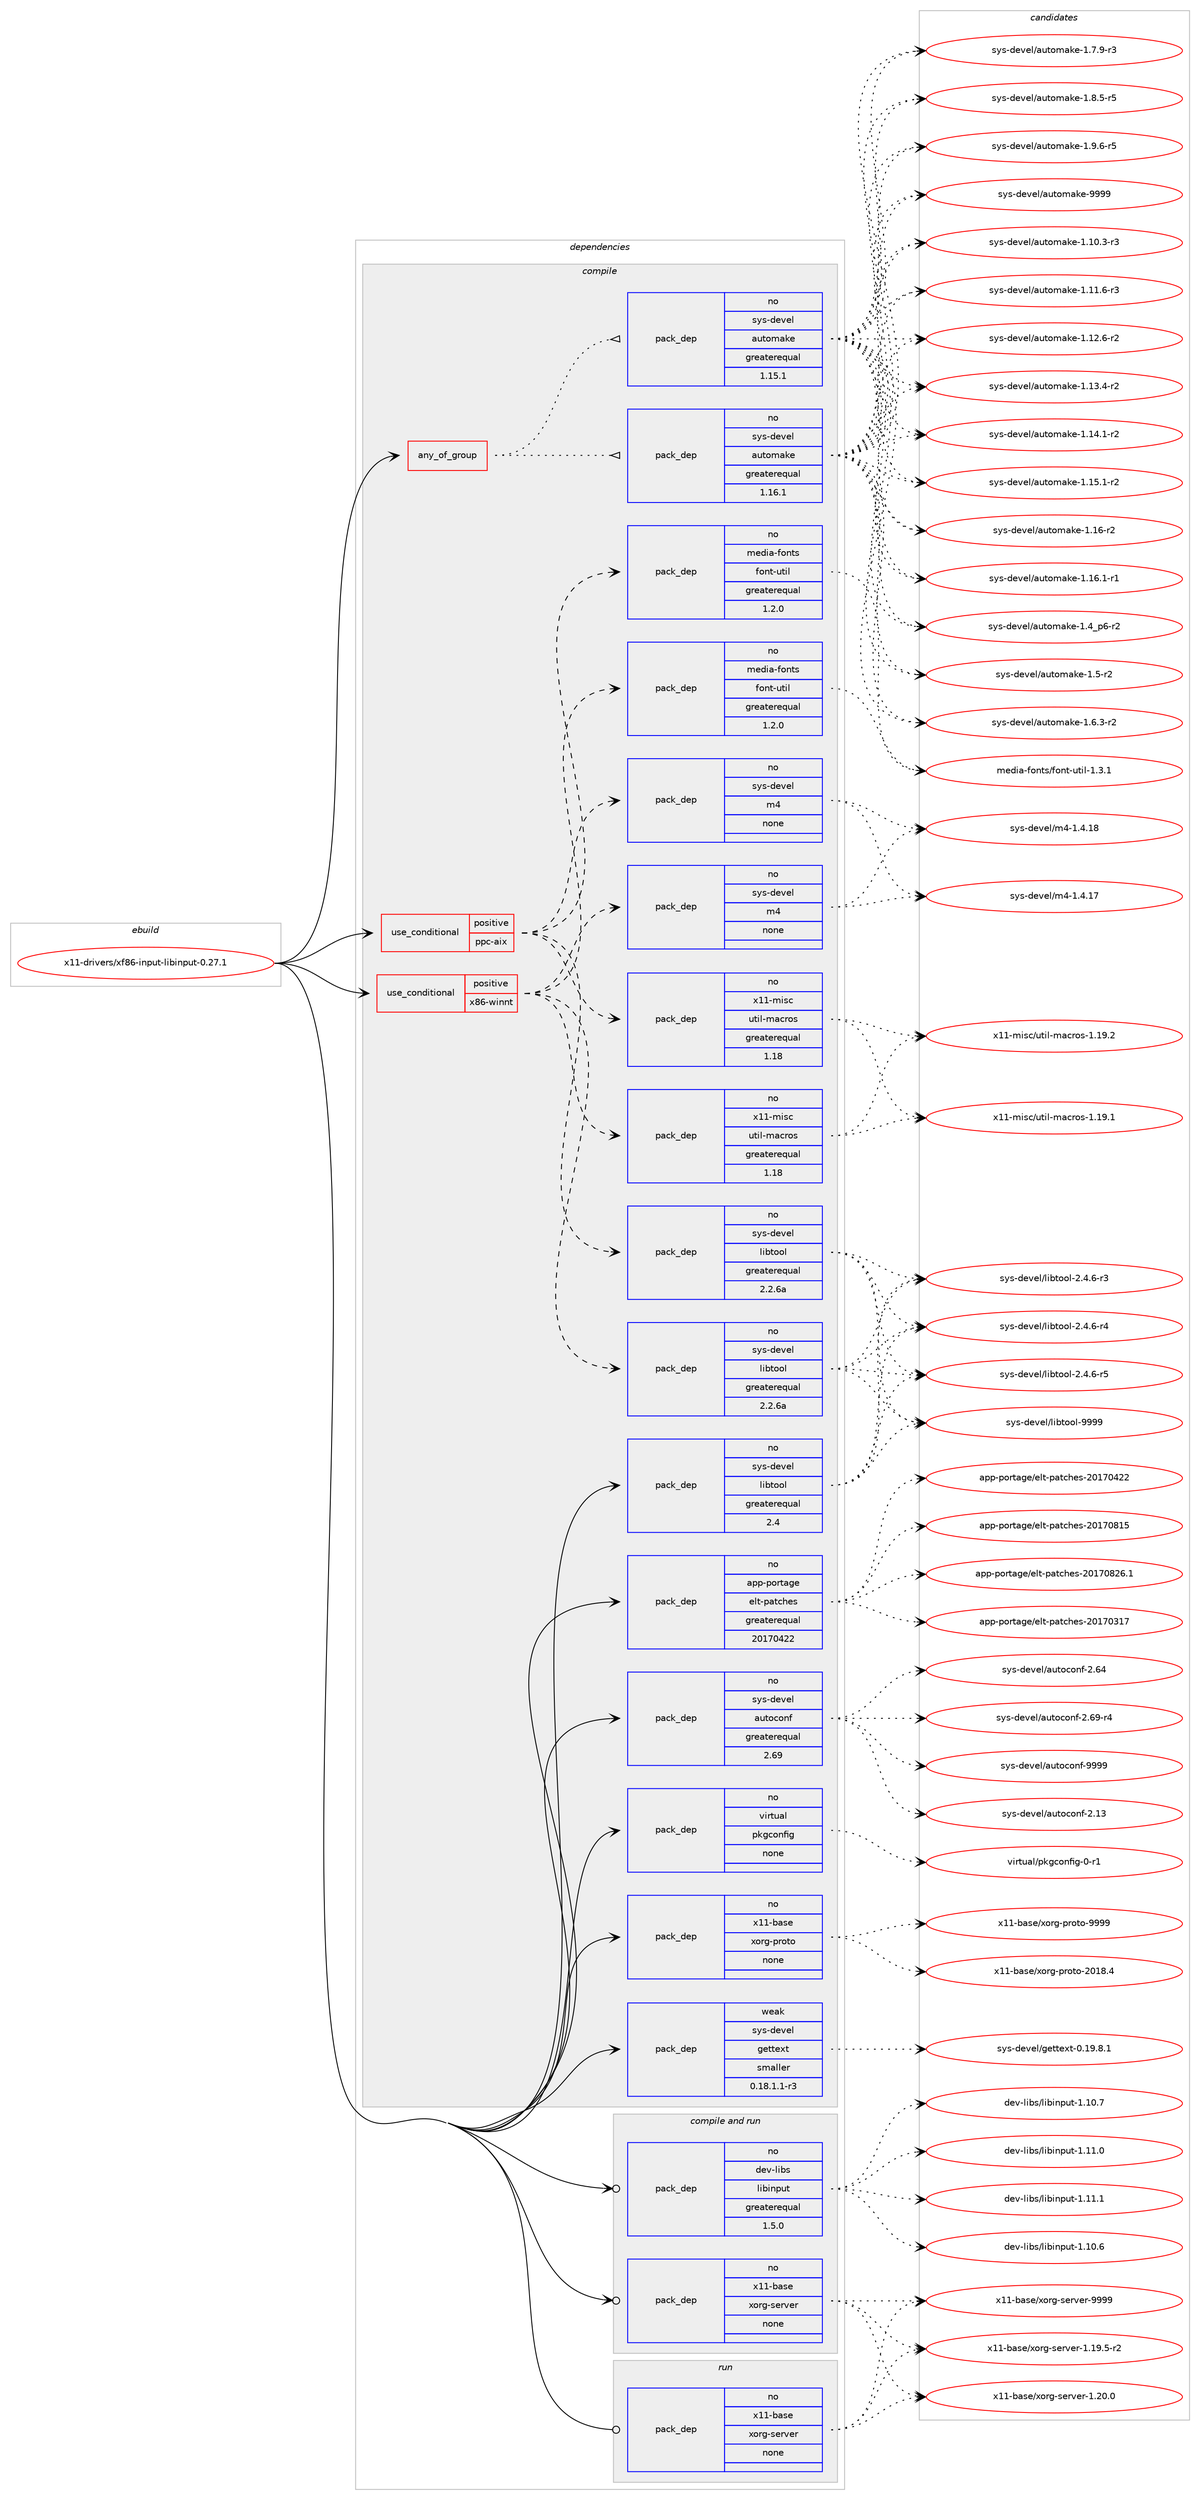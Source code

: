 digraph prolog {

# *************
# Graph options
# *************

newrank=true;
concentrate=true;
compound=true;
graph [rankdir=LR,fontname=Helvetica,fontsize=10,ranksep=1.5];#, ranksep=2.5, nodesep=0.2];
edge  [arrowhead=vee];
node  [fontname=Helvetica,fontsize=10];

# **********
# The ebuild
# **********

subgraph cluster_leftcol {
color=gray;
rank=same;
label=<<i>ebuild</i>>;
id [label="x11-drivers/xf86-input-libinput-0.27.1", color=red, width=4, href="../x11-drivers/xf86-input-libinput-0.27.1.svg"];
}

# ****************
# The dependencies
# ****************

subgraph cluster_midcol {
color=gray;
label=<<i>dependencies</i>>;
subgraph cluster_compile {
fillcolor="#eeeeee";
style=filled;
label=<<i>compile</i>>;
subgraph any106 {
dependency8320 [label=<<TABLE BORDER="0" CELLBORDER="1" CELLSPACING="0" CELLPADDING="4"><TR><TD CELLPADDING="10">any_of_group</TD></TR></TABLE>>, shape=none, color=red];subgraph pack6471 {
dependency8321 [label=<<TABLE BORDER="0" CELLBORDER="1" CELLSPACING="0" CELLPADDING="4" WIDTH="220"><TR><TD ROWSPAN="6" CELLPADDING="30">pack_dep</TD></TR><TR><TD WIDTH="110">no</TD></TR><TR><TD>sys-devel</TD></TR><TR><TD>automake</TD></TR><TR><TD>greaterequal</TD></TR><TR><TD>1.16.1</TD></TR></TABLE>>, shape=none, color=blue];
}
dependency8320:e -> dependency8321:w [weight=20,style="dotted",arrowhead="oinv"];
subgraph pack6472 {
dependency8322 [label=<<TABLE BORDER="0" CELLBORDER="1" CELLSPACING="0" CELLPADDING="4" WIDTH="220"><TR><TD ROWSPAN="6" CELLPADDING="30">pack_dep</TD></TR><TR><TD WIDTH="110">no</TD></TR><TR><TD>sys-devel</TD></TR><TR><TD>automake</TD></TR><TR><TD>greaterequal</TD></TR><TR><TD>1.15.1</TD></TR></TABLE>>, shape=none, color=blue];
}
dependency8320:e -> dependency8322:w [weight=20,style="dotted",arrowhead="oinv"];
}
id:e -> dependency8320:w [weight=20,style="solid",arrowhead="vee"];
subgraph cond1736 {
dependency8323 [label=<<TABLE BORDER="0" CELLBORDER="1" CELLSPACING="0" CELLPADDING="4"><TR><TD ROWSPAN="3" CELLPADDING="10">use_conditional</TD></TR><TR><TD>positive</TD></TR><TR><TD>ppc-aix</TD></TR></TABLE>>, shape=none, color=red];
subgraph pack6473 {
dependency8324 [label=<<TABLE BORDER="0" CELLBORDER="1" CELLSPACING="0" CELLPADDING="4" WIDTH="220"><TR><TD ROWSPAN="6" CELLPADDING="30">pack_dep</TD></TR><TR><TD WIDTH="110">no</TD></TR><TR><TD>sys-devel</TD></TR><TR><TD>libtool</TD></TR><TR><TD>greaterequal</TD></TR><TR><TD>2.2.6a</TD></TR></TABLE>>, shape=none, color=blue];
}
dependency8323:e -> dependency8324:w [weight=20,style="dashed",arrowhead="vee"];
subgraph pack6474 {
dependency8325 [label=<<TABLE BORDER="0" CELLBORDER="1" CELLSPACING="0" CELLPADDING="4" WIDTH="220"><TR><TD ROWSPAN="6" CELLPADDING="30">pack_dep</TD></TR><TR><TD WIDTH="110">no</TD></TR><TR><TD>sys-devel</TD></TR><TR><TD>m4</TD></TR><TR><TD>none</TD></TR><TR><TD></TD></TR></TABLE>>, shape=none, color=blue];
}
dependency8323:e -> dependency8325:w [weight=20,style="dashed",arrowhead="vee"];
subgraph pack6475 {
dependency8326 [label=<<TABLE BORDER="0" CELLBORDER="1" CELLSPACING="0" CELLPADDING="4" WIDTH="220"><TR><TD ROWSPAN="6" CELLPADDING="30">pack_dep</TD></TR><TR><TD WIDTH="110">no</TD></TR><TR><TD>x11-misc</TD></TR><TR><TD>util-macros</TD></TR><TR><TD>greaterequal</TD></TR><TR><TD>1.18</TD></TR></TABLE>>, shape=none, color=blue];
}
dependency8323:e -> dependency8326:w [weight=20,style="dashed",arrowhead="vee"];
subgraph pack6476 {
dependency8327 [label=<<TABLE BORDER="0" CELLBORDER="1" CELLSPACING="0" CELLPADDING="4" WIDTH="220"><TR><TD ROWSPAN="6" CELLPADDING="30">pack_dep</TD></TR><TR><TD WIDTH="110">no</TD></TR><TR><TD>media-fonts</TD></TR><TR><TD>font-util</TD></TR><TR><TD>greaterequal</TD></TR><TR><TD>1.2.0</TD></TR></TABLE>>, shape=none, color=blue];
}
dependency8323:e -> dependency8327:w [weight=20,style="dashed",arrowhead="vee"];
}
id:e -> dependency8323:w [weight=20,style="solid",arrowhead="vee"];
subgraph cond1737 {
dependency8328 [label=<<TABLE BORDER="0" CELLBORDER="1" CELLSPACING="0" CELLPADDING="4"><TR><TD ROWSPAN="3" CELLPADDING="10">use_conditional</TD></TR><TR><TD>positive</TD></TR><TR><TD>x86-winnt</TD></TR></TABLE>>, shape=none, color=red];
subgraph pack6477 {
dependency8329 [label=<<TABLE BORDER="0" CELLBORDER="1" CELLSPACING="0" CELLPADDING="4" WIDTH="220"><TR><TD ROWSPAN="6" CELLPADDING="30">pack_dep</TD></TR><TR><TD WIDTH="110">no</TD></TR><TR><TD>sys-devel</TD></TR><TR><TD>libtool</TD></TR><TR><TD>greaterequal</TD></TR><TR><TD>2.2.6a</TD></TR></TABLE>>, shape=none, color=blue];
}
dependency8328:e -> dependency8329:w [weight=20,style="dashed",arrowhead="vee"];
subgraph pack6478 {
dependency8330 [label=<<TABLE BORDER="0" CELLBORDER="1" CELLSPACING="0" CELLPADDING="4" WIDTH="220"><TR><TD ROWSPAN="6" CELLPADDING="30">pack_dep</TD></TR><TR><TD WIDTH="110">no</TD></TR><TR><TD>sys-devel</TD></TR><TR><TD>m4</TD></TR><TR><TD>none</TD></TR><TR><TD></TD></TR></TABLE>>, shape=none, color=blue];
}
dependency8328:e -> dependency8330:w [weight=20,style="dashed",arrowhead="vee"];
subgraph pack6479 {
dependency8331 [label=<<TABLE BORDER="0" CELLBORDER="1" CELLSPACING="0" CELLPADDING="4" WIDTH="220"><TR><TD ROWSPAN="6" CELLPADDING="30">pack_dep</TD></TR><TR><TD WIDTH="110">no</TD></TR><TR><TD>x11-misc</TD></TR><TR><TD>util-macros</TD></TR><TR><TD>greaterequal</TD></TR><TR><TD>1.18</TD></TR></TABLE>>, shape=none, color=blue];
}
dependency8328:e -> dependency8331:w [weight=20,style="dashed",arrowhead="vee"];
subgraph pack6480 {
dependency8332 [label=<<TABLE BORDER="0" CELLBORDER="1" CELLSPACING="0" CELLPADDING="4" WIDTH="220"><TR><TD ROWSPAN="6" CELLPADDING="30">pack_dep</TD></TR><TR><TD WIDTH="110">no</TD></TR><TR><TD>media-fonts</TD></TR><TR><TD>font-util</TD></TR><TR><TD>greaterequal</TD></TR><TR><TD>1.2.0</TD></TR></TABLE>>, shape=none, color=blue];
}
dependency8328:e -> dependency8332:w [weight=20,style="dashed",arrowhead="vee"];
}
id:e -> dependency8328:w [weight=20,style="solid",arrowhead="vee"];
subgraph pack6481 {
dependency8333 [label=<<TABLE BORDER="0" CELLBORDER="1" CELLSPACING="0" CELLPADDING="4" WIDTH="220"><TR><TD ROWSPAN="6" CELLPADDING="30">pack_dep</TD></TR><TR><TD WIDTH="110">no</TD></TR><TR><TD>app-portage</TD></TR><TR><TD>elt-patches</TD></TR><TR><TD>greaterequal</TD></TR><TR><TD>20170422</TD></TR></TABLE>>, shape=none, color=blue];
}
id:e -> dependency8333:w [weight=20,style="solid",arrowhead="vee"];
subgraph pack6482 {
dependency8334 [label=<<TABLE BORDER="0" CELLBORDER="1" CELLSPACING="0" CELLPADDING="4" WIDTH="220"><TR><TD ROWSPAN="6" CELLPADDING="30">pack_dep</TD></TR><TR><TD WIDTH="110">no</TD></TR><TR><TD>sys-devel</TD></TR><TR><TD>autoconf</TD></TR><TR><TD>greaterequal</TD></TR><TR><TD>2.69</TD></TR></TABLE>>, shape=none, color=blue];
}
id:e -> dependency8334:w [weight=20,style="solid",arrowhead="vee"];
subgraph pack6483 {
dependency8335 [label=<<TABLE BORDER="0" CELLBORDER="1" CELLSPACING="0" CELLPADDING="4" WIDTH="220"><TR><TD ROWSPAN="6" CELLPADDING="30">pack_dep</TD></TR><TR><TD WIDTH="110">no</TD></TR><TR><TD>sys-devel</TD></TR><TR><TD>libtool</TD></TR><TR><TD>greaterequal</TD></TR><TR><TD>2.4</TD></TR></TABLE>>, shape=none, color=blue];
}
id:e -> dependency8335:w [weight=20,style="solid",arrowhead="vee"];
subgraph pack6484 {
dependency8336 [label=<<TABLE BORDER="0" CELLBORDER="1" CELLSPACING="0" CELLPADDING="4" WIDTH="220"><TR><TD ROWSPAN="6" CELLPADDING="30">pack_dep</TD></TR><TR><TD WIDTH="110">no</TD></TR><TR><TD>virtual</TD></TR><TR><TD>pkgconfig</TD></TR><TR><TD>none</TD></TR><TR><TD></TD></TR></TABLE>>, shape=none, color=blue];
}
id:e -> dependency8336:w [weight=20,style="solid",arrowhead="vee"];
subgraph pack6485 {
dependency8337 [label=<<TABLE BORDER="0" CELLBORDER="1" CELLSPACING="0" CELLPADDING="4" WIDTH="220"><TR><TD ROWSPAN="6" CELLPADDING="30">pack_dep</TD></TR><TR><TD WIDTH="110">no</TD></TR><TR><TD>x11-base</TD></TR><TR><TD>xorg-proto</TD></TR><TR><TD>none</TD></TR><TR><TD></TD></TR></TABLE>>, shape=none, color=blue];
}
id:e -> dependency8337:w [weight=20,style="solid",arrowhead="vee"];
subgraph pack6486 {
dependency8338 [label=<<TABLE BORDER="0" CELLBORDER="1" CELLSPACING="0" CELLPADDING="4" WIDTH="220"><TR><TD ROWSPAN="6" CELLPADDING="30">pack_dep</TD></TR><TR><TD WIDTH="110">weak</TD></TR><TR><TD>sys-devel</TD></TR><TR><TD>gettext</TD></TR><TR><TD>smaller</TD></TR><TR><TD>0.18.1.1-r3</TD></TR></TABLE>>, shape=none, color=blue];
}
id:e -> dependency8338:w [weight=20,style="solid",arrowhead="vee"];
}
subgraph cluster_compileandrun {
fillcolor="#eeeeee";
style=filled;
label=<<i>compile and run</i>>;
subgraph pack6487 {
dependency8339 [label=<<TABLE BORDER="0" CELLBORDER="1" CELLSPACING="0" CELLPADDING="4" WIDTH="220"><TR><TD ROWSPAN="6" CELLPADDING="30">pack_dep</TD></TR><TR><TD WIDTH="110">no</TD></TR><TR><TD>dev-libs</TD></TR><TR><TD>libinput</TD></TR><TR><TD>greaterequal</TD></TR><TR><TD>1.5.0</TD></TR></TABLE>>, shape=none, color=blue];
}
id:e -> dependency8339:w [weight=20,style="solid",arrowhead="odotvee"];
subgraph pack6488 {
dependency8340 [label=<<TABLE BORDER="0" CELLBORDER="1" CELLSPACING="0" CELLPADDING="4" WIDTH="220"><TR><TD ROWSPAN="6" CELLPADDING="30">pack_dep</TD></TR><TR><TD WIDTH="110">no</TD></TR><TR><TD>x11-base</TD></TR><TR><TD>xorg-server</TD></TR><TR><TD>none</TD></TR><TR><TD></TD></TR></TABLE>>, shape=none, color=blue];
}
id:e -> dependency8340:w [weight=20,style="solid",arrowhead="odotvee"];
}
subgraph cluster_run {
fillcolor="#eeeeee";
style=filled;
label=<<i>run</i>>;
subgraph pack6489 {
dependency8341 [label=<<TABLE BORDER="0" CELLBORDER="1" CELLSPACING="0" CELLPADDING="4" WIDTH="220"><TR><TD ROWSPAN="6" CELLPADDING="30">pack_dep</TD></TR><TR><TD WIDTH="110">no</TD></TR><TR><TD>x11-base</TD></TR><TR><TD>xorg-server</TD></TR><TR><TD>none</TD></TR><TR><TD></TD></TR></TABLE>>, shape=none, color=blue];
}
id:e -> dependency8341:w [weight=20,style="solid",arrowhead="odot"];
}
}

# **************
# The candidates
# **************

subgraph cluster_choices {
rank=same;
color=gray;
label=<<i>candidates</i>>;

subgraph choice6471 {
color=black;
nodesep=1;
choice11512111545100101118101108479711711611110997107101454946494846514511451 [label="sys-devel/automake-1.10.3-r3", color=red, width=4,href="../sys-devel/automake-1.10.3-r3.svg"];
choice11512111545100101118101108479711711611110997107101454946494946544511451 [label="sys-devel/automake-1.11.6-r3", color=red, width=4,href="../sys-devel/automake-1.11.6-r3.svg"];
choice11512111545100101118101108479711711611110997107101454946495046544511450 [label="sys-devel/automake-1.12.6-r2", color=red, width=4,href="../sys-devel/automake-1.12.6-r2.svg"];
choice11512111545100101118101108479711711611110997107101454946495146524511450 [label="sys-devel/automake-1.13.4-r2", color=red, width=4,href="../sys-devel/automake-1.13.4-r2.svg"];
choice11512111545100101118101108479711711611110997107101454946495246494511450 [label="sys-devel/automake-1.14.1-r2", color=red, width=4,href="../sys-devel/automake-1.14.1-r2.svg"];
choice11512111545100101118101108479711711611110997107101454946495346494511450 [label="sys-devel/automake-1.15.1-r2", color=red, width=4,href="../sys-devel/automake-1.15.1-r2.svg"];
choice1151211154510010111810110847971171161111099710710145494649544511450 [label="sys-devel/automake-1.16-r2", color=red, width=4,href="../sys-devel/automake-1.16-r2.svg"];
choice11512111545100101118101108479711711611110997107101454946495446494511449 [label="sys-devel/automake-1.16.1-r1", color=red, width=4,href="../sys-devel/automake-1.16.1-r1.svg"];
choice115121115451001011181011084797117116111109971071014549465295112544511450 [label="sys-devel/automake-1.4_p6-r2", color=red, width=4,href="../sys-devel/automake-1.4_p6-r2.svg"];
choice11512111545100101118101108479711711611110997107101454946534511450 [label="sys-devel/automake-1.5-r2", color=red, width=4,href="../sys-devel/automake-1.5-r2.svg"];
choice115121115451001011181011084797117116111109971071014549465446514511450 [label="sys-devel/automake-1.6.3-r2", color=red, width=4,href="../sys-devel/automake-1.6.3-r2.svg"];
choice115121115451001011181011084797117116111109971071014549465546574511451 [label="sys-devel/automake-1.7.9-r3", color=red, width=4,href="../sys-devel/automake-1.7.9-r3.svg"];
choice115121115451001011181011084797117116111109971071014549465646534511453 [label="sys-devel/automake-1.8.5-r5", color=red, width=4,href="../sys-devel/automake-1.8.5-r5.svg"];
choice115121115451001011181011084797117116111109971071014549465746544511453 [label="sys-devel/automake-1.9.6-r5", color=red, width=4,href="../sys-devel/automake-1.9.6-r5.svg"];
choice115121115451001011181011084797117116111109971071014557575757 [label="sys-devel/automake-9999", color=red, width=4,href="../sys-devel/automake-9999.svg"];
dependency8321:e -> choice11512111545100101118101108479711711611110997107101454946494846514511451:w [style=dotted,weight="100"];
dependency8321:e -> choice11512111545100101118101108479711711611110997107101454946494946544511451:w [style=dotted,weight="100"];
dependency8321:e -> choice11512111545100101118101108479711711611110997107101454946495046544511450:w [style=dotted,weight="100"];
dependency8321:e -> choice11512111545100101118101108479711711611110997107101454946495146524511450:w [style=dotted,weight="100"];
dependency8321:e -> choice11512111545100101118101108479711711611110997107101454946495246494511450:w [style=dotted,weight="100"];
dependency8321:e -> choice11512111545100101118101108479711711611110997107101454946495346494511450:w [style=dotted,weight="100"];
dependency8321:e -> choice1151211154510010111810110847971171161111099710710145494649544511450:w [style=dotted,weight="100"];
dependency8321:e -> choice11512111545100101118101108479711711611110997107101454946495446494511449:w [style=dotted,weight="100"];
dependency8321:e -> choice115121115451001011181011084797117116111109971071014549465295112544511450:w [style=dotted,weight="100"];
dependency8321:e -> choice11512111545100101118101108479711711611110997107101454946534511450:w [style=dotted,weight="100"];
dependency8321:e -> choice115121115451001011181011084797117116111109971071014549465446514511450:w [style=dotted,weight="100"];
dependency8321:e -> choice115121115451001011181011084797117116111109971071014549465546574511451:w [style=dotted,weight="100"];
dependency8321:e -> choice115121115451001011181011084797117116111109971071014549465646534511453:w [style=dotted,weight="100"];
dependency8321:e -> choice115121115451001011181011084797117116111109971071014549465746544511453:w [style=dotted,weight="100"];
dependency8321:e -> choice115121115451001011181011084797117116111109971071014557575757:w [style=dotted,weight="100"];
}
subgraph choice6472 {
color=black;
nodesep=1;
choice11512111545100101118101108479711711611110997107101454946494846514511451 [label="sys-devel/automake-1.10.3-r3", color=red, width=4,href="../sys-devel/automake-1.10.3-r3.svg"];
choice11512111545100101118101108479711711611110997107101454946494946544511451 [label="sys-devel/automake-1.11.6-r3", color=red, width=4,href="../sys-devel/automake-1.11.6-r3.svg"];
choice11512111545100101118101108479711711611110997107101454946495046544511450 [label="sys-devel/automake-1.12.6-r2", color=red, width=4,href="../sys-devel/automake-1.12.6-r2.svg"];
choice11512111545100101118101108479711711611110997107101454946495146524511450 [label="sys-devel/automake-1.13.4-r2", color=red, width=4,href="../sys-devel/automake-1.13.4-r2.svg"];
choice11512111545100101118101108479711711611110997107101454946495246494511450 [label="sys-devel/automake-1.14.1-r2", color=red, width=4,href="../sys-devel/automake-1.14.1-r2.svg"];
choice11512111545100101118101108479711711611110997107101454946495346494511450 [label="sys-devel/automake-1.15.1-r2", color=red, width=4,href="../sys-devel/automake-1.15.1-r2.svg"];
choice1151211154510010111810110847971171161111099710710145494649544511450 [label="sys-devel/automake-1.16-r2", color=red, width=4,href="../sys-devel/automake-1.16-r2.svg"];
choice11512111545100101118101108479711711611110997107101454946495446494511449 [label="sys-devel/automake-1.16.1-r1", color=red, width=4,href="../sys-devel/automake-1.16.1-r1.svg"];
choice115121115451001011181011084797117116111109971071014549465295112544511450 [label="sys-devel/automake-1.4_p6-r2", color=red, width=4,href="../sys-devel/automake-1.4_p6-r2.svg"];
choice11512111545100101118101108479711711611110997107101454946534511450 [label="sys-devel/automake-1.5-r2", color=red, width=4,href="../sys-devel/automake-1.5-r2.svg"];
choice115121115451001011181011084797117116111109971071014549465446514511450 [label="sys-devel/automake-1.6.3-r2", color=red, width=4,href="../sys-devel/automake-1.6.3-r2.svg"];
choice115121115451001011181011084797117116111109971071014549465546574511451 [label="sys-devel/automake-1.7.9-r3", color=red, width=4,href="../sys-devel/automake-1.7.9-r3.svg"];
choice115121115451001011181011084797117116111109971071014549465646534511453 [label="sys-devel/automake-1.8.5-r5", color=red, width=4,href="../sys-devel/automake-1.8.5-r5.svg"];
choice115121115451001011181011084797117116111109971071014549465746544511453 [label="sys-devel/automake-1.9.6-r5", color=red, width=4,href="../sys-devel/automake-1.9.6-r5.svg"];
choice115121115451001011181011084797117116111109971071014557575757 [label="sys-devel/automake-9999", color=red, width=4,href="../sys-devel/automake-9999.svg"];
dependency8322:e -> choice11512111545100101118101108479711711611110997107101454946494846514511451:w [style=dotted,weight="100"];
dependency8322:e -> choice11512111545100101118101108479711711611110997107101454946494946544511451:w [style=dotted,weight="100"];
dependency8322:e -> choice11512111545100101118101108479711711611110997107101454946495046544511450:w [style=dotted,weight="100"];
dependency8322:e -> choice11512111545100101118101108479711711611110997107101454946495146524511450:w [style=dotted,weight="100"];
dependency8322:e -> choice11512111545100101118101108479711711611110997107101454946495246494511450:w [style=dotted,weight="100"];
dependency8322:e -> choice11512111545100101118101108479711711611110997107101454946495346494511450:w [style=dotted,weight="100"];
dependency8322:e -> choice1151211154510010111810110847971171161111099710710145494649544511450:w [style=dotted,weight="100"];
dependency8322:e -> choice11512111545100101118101108479711711611110997107101454946495446494511449:w [style=dotted,weight="100"];
dependency8322:e -> choice115121115451001011181011084797117116111109971071014549465295112544511450:w [style=dotted,weight="100"];
dependency8322:e -> choice11512111545100101118101108479711711611110997107101454946534511450:w [style=dotted,weight="100"];
dependency8322:e -> choice115121115451001011181011084797117116111109971071014549465446514511450:w [style=dotted,weight="100"];
dependency8322:e -> choice115121115451001011181011084797117116111109971071014549465546574511451:w [style=dotted,weight="100"];
dependency8322:e -> choice115121115451001011181011084797117116111109971071014549465646534511453:w [style=dotted,weight="100"];
dependency8322:e -> choice115121115451001011181011084797117116111109971071014549465746544511453:w [style=dotted,weight="100"];
dependency8322:e -> choice115121115451001011181011084797117116111109971071014557575757:w [style=dotted,weight="100"];
}
subgraph choice6473 {
color=black;
nodesep=1;
choice1151211154510010111810110847108105981161111111084550465246544511451 [label="sys-devel/libtool-2.4.6-r3", color=red, width=4,href="../sys-devel/libtool-2.4.6-r3.svg"];
choice1151211154510010111810110847108105981161111111084550465246544511452 [label="sys-devel/libtool-2.4.6-r4", color=red, width=4,href="../sys-devel/libtool-2.4.6-r4.svg"];
choice1151211154510010111810110847108105981161111111084550465246544511453 [label="sys-devel/libtool-2.4.6-r5", color=red, width=4,href="../sys-devel/libtool-2.4.6-r5.svg"];
choice1151211154510010111810110847108105981161111111084557575757 [label="sys-devel/libtool-9999", color=red, width=4,href="../sys-devel/libtool-9999.svg"];
dependency8324:e -> choice1151211154510010111810110847108105981161111111084550465246544511451:w [style=dotted,weight="100"];
dependency8324:e -> choice1151211154510010111810110847108105981161111111084550465246544511452:w [style=dotted,weight="100"];
dependency8324:e -> choice1151211154510010111810110847108105981161111111084550465246544511453:w [style=dotted,weight="100"];
dependency8324:e -> choice1151211154510010111810110847108105981161111111084557575757:w [style=dotted,weight="100"];
}
subgraph choice6474 {
color=black;
nodesep=1;
choice11512111545100101118101108471095245494652464955 [label="sys-devel/m4-1.4.17", color=red, width=4,href="../sys-devel/m4-1.4.17.svg"];
choice11512111545100101118101108471095245494652464956 [label="sys-devel/m4-1.4.18", color=red, width=4,href="../sys-devel/m4-1.4.18.svg"];
dependency8325:e -> choice11512111545100101118101108471095245494652464955:w [style=dotted,weight="100"];
dependency8325:e -> choice11512111545100101118101108471095245494652464956:w [style=dotted,weight="100"];
}
subgraph choice6475 {
color=black;
nodesep=1;
choice120494945109105115994711711610510845109979911411111545494649574649 [label="x11-misc/util-macros-1.19.1", color=red, width=4,href="../x11-misc/util-macros-1.19.1.svg"];
choice120494945109105115994711711610510845109979911411111545494649574650 [label="x11-misc/util-macros-1.19.2", color=red, width=4,href="../x11-misc/util-macros-1.19.2.svg"];
dependency8326:e -> choice120494945109105115994711711610510845109979911411111545494649574649:w [style=dotted,weight="100"];
dependency8326:e -> choice120494945109105115994711711610510845109979911411111545494649574650:w [style=dotted,weight="100"];
}
subgraph choice6476 {
color=black;
nodesep=1;
choice10910110010597451021111101161154710211111011645117116105108454946514649 [label="media-fonts/font-util-1.3.1", color=red, width=4,href="../media-fonts/font-util-1.3.1.svg"];
dependency8327:e -> choice10910110010597451021111101161154710211111011645117116105108454946514649:w [style=dotted,weight="100"];
}
subgraph choice6477 {
color=black;
nodesep=1;
choice1151211154510010111810110847108105981161111111084550465246544511451 [label="sys-devel/libtool-2.4.6-r3", color=red, width=4,href="../sys-devel/libtool-2.4.6-r3.svg"];
choice1151211154510010111810110847108105981161111111084550465246544511452 [label="sys-devel/libtool-2.4.6-r4", color=red, width=4,href="../sys-devel/libtool-2.4.6-r4.svg"];
choice1151211154510010111810110847108105981161111111084550465246544511453 [label="sys-devel/libtool-2.4.6-r5", color=red, width=4,href="../sys-devel/libtool-2.4.6-r5.svg"];
choice1151211154510010111810110847108105981161111111084557575757 [label="sys-devel/libtool-9999", color=red, width=4,href="../sys-devel/libtool-9999.svg"];
dependency8329:e -> choice1151211154510010111810110847108105981161111111084550465246544511451:w [style=dotted,weight="100"];
dependency8329:e -> choice1151211154510010111810110847108105981161111111084550465246544511452:w [style=dotted,weight="100"];
dependency8329:e -> choice1151211154510010111810110847108105981161111111084550465246544511453:w [style=dotted,weight="100"];
dependency8329:e -> choice1151211154510010111810110847108105981161111111084557575757:w [style=dotted,weight="100"];
}
subgraph choice6478 {
color=black;
nodesep=1;
choice11512111545100101118101108471095245494652464955 [label="sys-devel/m4-1.4.17", color=red, width=4,href="../sys-devel/m4-1.4.17.svg"];
choice11512111545100101118101108471095245494652464956 [label="sys-devel/m4-1.4.18", color=red, width=4,href="../sys-devel/m4-1.4.18.svg"];
dependency8330:e -> choice11512111545100101118101108471095245494652464955:w [style=dotted,weight="100"];
dependency8330:e -> choice11512111545100101118101108471095245494652464956:w [style=dotted,weight="100"];
}
subgraph choice6479 {
color=black;
nodesep=1;
choice120494945109105115994711711610510845109979911411111545494649574649 [label="x11-misc/util-macros-1.19.1", color=red, width=4,href="../x11-misc/util-macros-1.19.1.svg"];
choice120494945109105115994711711610510845109979911411111545494649574650 [label="x11-misc/util-macros-1.19.2", color=red, width=4,href="../x11-misc/util-macros-1.19.2.svg"];
dependency8331:e -> choice120494945109105115994711711610510845109979911411111545494649574649:w [style=dotted,weight="100"];
dependency8331:e -> choice120494945109105115994711711610510845109979911411111545494649574650:w [style=dotted,weight="100"];
}
subgraph choice6480 {
color=black;
nodesep=1;
choice10910110010597451021111101161154710211111011645117116105108454946514649 [label="media-fonts/font-util-1.3.1", color=red, width=4,href="../media-fonts/font-util-1.3.1.svg"];
dependency8332:e -> choice10910110010597451021111101161154710211111011645117116105108454946514649:w [style=dotted,weight="100"];
}
subgraph choice6481 {
color=black;
nodesep=1;
choice97112112451121111141169710310147101108116451129711699104101115455048495548514955 [label="app-portage/elt-patches-20170317", color=red, width=4,href="../app-portage/elt-patches-20170317.svg"];
choice97112112451121111141169710310147101108116451129711699104101115455048495548525050 [label="app-portage/elt-patches-20170422", color=red, width=4,href="../app-portage/elt-patches-20170422.svg"];
choice97112112451121111141169710310147101108116451129711699104101115455048495548564953 [label="app-portage/elt-patches-20170815", color=red, width=4,href="../app-portage/elt-patches-20170815.svg"];
choice971121124511211111411697103101471011081164511297116991041011154550484955485650544649 [label="app-portage/elt-patches-20170826.1", color=red, width=4,href="../app-portage/elt-patches-20170826.1.svg"];
dependency8333:e -> choice97112112451121111141169710310147101108116451129711699104101115455048495548514955:w [style=dotted,weight="100"];
dependency8333:e -> choice97112112451121111141169710310147101108116451129711699104101115455048495548525050:w [style=dotted,weight="100"];
dependency8333:e -> choice97112112451121111141169710310147101108116451129711699104101115455048495548564953:w [style=dotted,weight="100"];
dependency8333:e -> choice971121124511211111411697103101471011081164511297116991041011154550484955485650544649:w [style=dotted,weight="100"];
}
subgraph choice6482 {
color=black;
nodesep=1;
choice115121115451001011181011084797117116111991111101024550464951 [label="sys-devel/autoconf-2.13", color=red, width=4,href="../sys-devel/autoconf-2.13.svg"];
choice115121115451001011181011084797117116111991111101024550465452 [label="sys-devel/autoconf-2.64", color=red, width=4,href="../sys-devel/autoconf-2.64.svg"];
choice1151211154510010111810110847971171161119911111010245504654574511452 [label="sys-devel/autoconf-2.69-r4", color=red, width=4,href="../sys-devel/autoconf-2.69-r4.svg"];
choice115121115451001011181011084797117116111991111101024557575757 [label="sys-devel/autoconf-9999", color=red, width=4,href="../sys-devel/autoconf-9999.svg"];
dependency8334:e -> choice115121115451001011181011084797117116111991111101024550464951:w [style=dotted,weight="100"];
dependency8334:e -> choice115121115451001011181011084797117116111991111101024550465452:w [style=dotted,weight="100"];
dependency8334:e -> choice1151211154510010111810110847971171161119911111010245504654574511452:w [style=dotted,weight="100"];
dependency8334:e -> choice115121115451001011181011084797117116111991111101024557575757:w [style=dotted,weight="100"];
}
subgraph choice6483 {
color=black;
nodesep=1;
choice1151211154510010111810110847108105981161111111084550465246544511451 [label="sys-devel/libtool-2.4.6-r3", color=red, width=4,href="../sys-devel/libtool-2.4.6-r3.svg"];
choice1151211154510010111810110847108105981161111111084550465246544511452 [label="sys-devel/libtool-2.4.6-r4", color=red, width=4,href="../sys-devel/libtool-2.4.6-r4.svg"];
choice1151211154510010111810110847108105981161111111084550465246544511453 [label="sys-devel/libtool-2.4.6-r5", color=red, width=4,href="../sys-devel/libtool-2.4.6-r5.svg"];
choice1151211154510010111810110847108105981161111111084557575757 [label="sys-devel/libtool-9999", color=red, width=4,href="../sys-devel/libtool-9999.svg"];
dependency8335:e -> choice1151211154510010111810110847108105981161111111084550465246544511451:w [style=dotted,weight="100"];
dependency8335:e -> choice1151211154510010111810110847108105981161111111084550465246544511452:w [style=dotted,weight="100"];
dependency8335:e -> choice1151211154510010111810110847108105981161111111084550465246544511453:w [style=dotted,weight="100"];
dependency8335:e -> choice1151211154510010111810110847108105981161111111084557575757:w [style=dotted,weight="100"];
}
subgraph choice6484 {
color=black;
nodesep=1;
choice11810511411611797108471121071039911111010210510345484511449 [label="virtual/pkgconfig-0-r1", color=red, width=4,href="../virtual/pkgconfig-0-r1.svg"];
dependency8336:e -> choice11810511411611797108471121071039911111010210510345484511449:w [style=dotted,weight="100"];
}
subgraph choice6485 {
color=black;
nodesep=1;
choice1204949459897115101471201111141034511211411111611145504849564652 [label="x11-base/xorg-proto-2018.4", color=red, width=4,href="../x11-base/xorg-proto-2018.4.svg"];
choice120494945989711510147120111114103451121141111161114557575757 [label="x11-base/xorg-proto-9999", color=red, width=4,href="../x11-base/xorg-proto-9999.svg"];
dependency8337:e -> choice1204949459897115101471201111141034511211411111611145504849564652:w [style=dotted,weight="100"];
dependency8337:e -> choice120494945989711510147120111114103451121141111161114557575757:w [style=dotted,weight="100"];
}
subgraph choice6486 {
color=black;
nodesep=1;
choice1151211154510010111810110847103101116116101120116454846495746564649 [label="sys-devel/gettext-0.19.8.1", color=red, width=4,href="../sys-devel/gettext-0.19.8.1.svg"];
dependency8338:e -> choice1151211154510010111810110847103101116116101120116454846495746564649:w [style=dotted,weight="100"];
}
subgraph choice6487 {
color=black;
nodesep=1;
choice1001011184510810598115471081059810511011211711645494649484654 [label="dev-libs/libinput-1.10.6", color=red, width=4,href="../dev-libs/libinput-1.10.6.svg"];
choice1001011184510810598115471081059810511011211711645494649484655 [label="dev-libs/libinput-1.10.7", color=red, width=4,href="../dev-libs/libinput-1.10.7.svg"];
choice1001011184510810598115471081059810511011211711645494649494648 [label="dev-libs/libinput-1.11.0", color=red, width=4,href="../dev-libs/libinput-1.11.0.svg"];
choice1001011184510810598115471081059810511011211711645494649494649 [label="dev-libs/libinput-1.11.1", color=red, width=4,href="../dev-libs/libinput-1.11.1.svg"];
dependency8339:e -> choice1001011184510810598115471081059810511011211711645494649484654:w [style=dotted,weight="100"];
dependency8339:e -> choice1001011184510810598115471081059810511011211711645494649484655:w [style=dotted,weight="100"];
dependency8339:e -> choice1001011184510810598115471081059810511011211711645494649494648:w [style=dotted,weight="100"];
dependency8339:e -> choice1001011184510810598115471081059810511011211711645494649494649:w [style=dotted,weight="100"];
}
subgraph choice6488 {
color=black;
nodesep=1;
choice12049494598971151014712011111410345115101114118101114454946495746534511450 [label="x11-base/xorg-server-1.19.5-r2", color=red, width=4,href="../x11-base/xorg-server-1.19.5-r2.svg"];
choice1204949459897115101471201111141034511510111411810111445494650484648 [label="x11-base/xorg-server-1.20.0", color=red, width=4,href="../x11-base/xorg-server-1.20.0.svg"];
choice120494945989711510147120111114103451151011141181011144557575757 [label="x11-base/xorg-server-9999", color=red, width=4,href="../x11-base/xorg-server-9999.svg"];
dependency8340:e -> choice12049494598971151014712011111410345115101114118101114454946495746534511450:w [style=dotted,weight="100"];
dependency8340:e -> choice1204949459897115101471201111141034511510111411810111445494650484648:w [style=dotted,weight="100"];
dependency8340:e -> choice120494945989711510147120111114103451151011141181011144557575757:w [style=dotted,weight="100"];
}
subgraph choice6489 {
color=black;
nodesep=1;
choice12049494598971151014712011111410345115101114118101114454946495746534511450 [label="x11-base/xorg-server-1.19.5-r2", color=red, width=4,href="../x11-base/xorg-server-1.19.5-r2.svg"];
choice1204949459897115101471201111141034511510111411810111445494650484648 [label="x11-base/xorg-server-1.20.0", color=red, width=4,href="../x11-base/xorg-server-1.20.0.svg"];
choice120494945989711510147120111114103451151011141181011144557575757 [label="x11-base/xorg-server-9999", color=red, width=4,href="../x11-base/xorg-server-9999.svg"];
dependency8341:e -> choice12049494598971151014712011111410345115101114118101114454946495746534511450:w [style=dotted,weight="100"];
dependency8341:e -> choice1204949459897115101471201111141034511510111411810111445494650484648:w [style=dotted,weight="100"];
dependency8341:e -> choice120494945989711510147120111114103451151011141181011144557575757:w [style=dotted,weight="100"];
}
}

}
